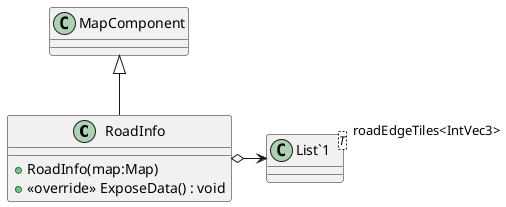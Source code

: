 @startuml
class RoadInfo {
    + RoadInfo(map:Map)
    + <<override>> ExposeData() : void
}
class "List`1"<T> {
}
MapComponent <|-- RoadInfo
RoadInfo o-> "roadEdgeTiles<IntVec3>" "List`1"
@enduml
